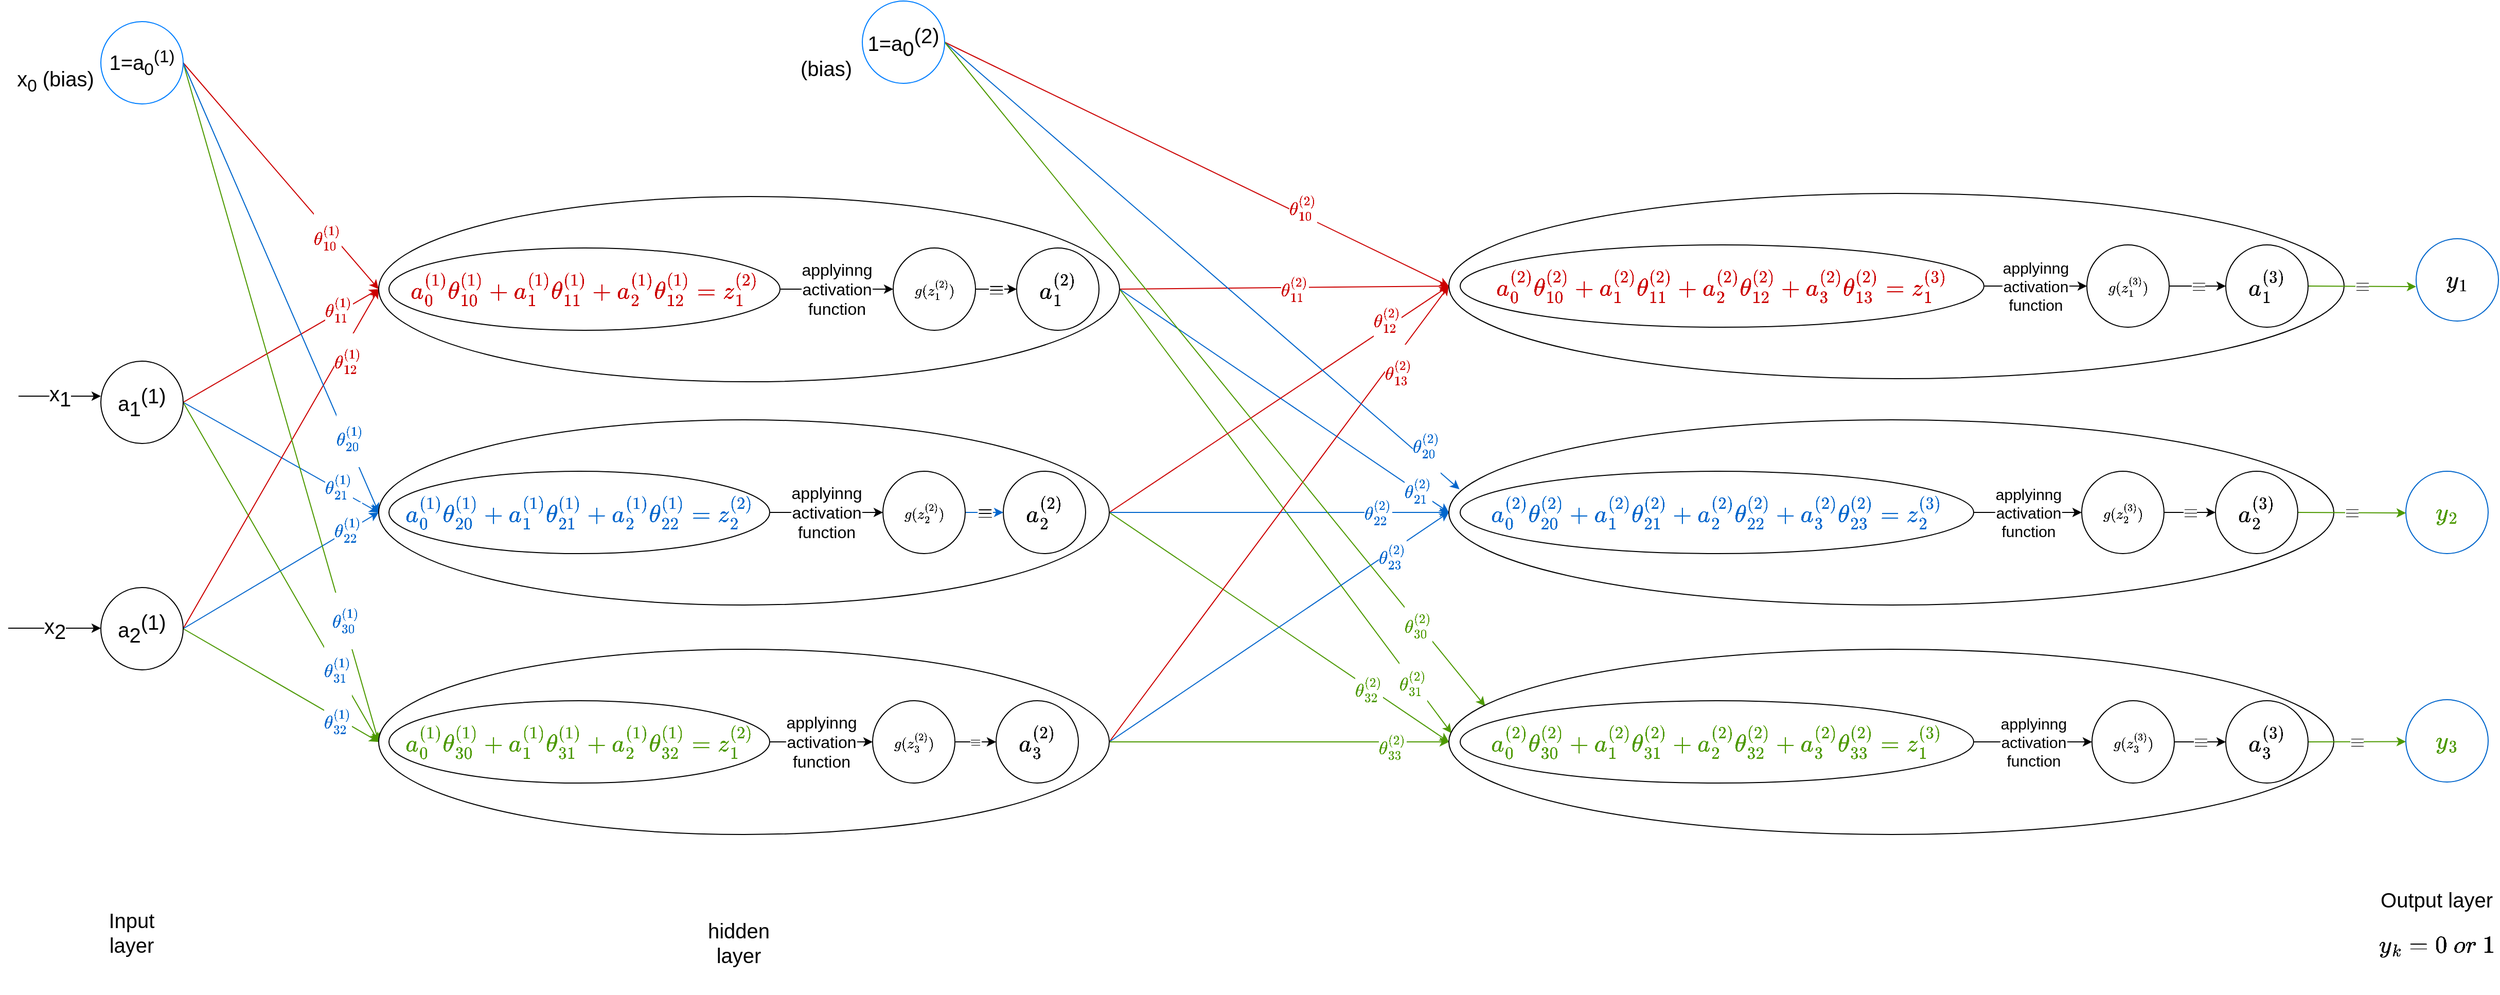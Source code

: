 <mxfile version="15.8.6" type="github"><diagram id="VyA0AeQF5QRsjexPXfWL" name="Page-1"><mxGraphModel dx="2703" dy="2691" grid="1" gridSize="10" guides="1" tooltips="1" connect="1" arrows="1" fold="1" page="1" pageScale="1" pageWidth="850" pageHeight="1100" math="1" shadow="0"><root><mxCell id="0"/><mxCell id="1" parent="0"/><mxCell id="X6QC9SdZ1MSR72HXPm9W-1" value="$$\theta_{11}^{(1)}$$" style="rounded=0;orthogonalLoop=1;jettySize=auto;html=1;exitX=1;exitY=0.5;exitDx=0;exitDy=0;entryX=0;entryY=0.5;entryDx=0;entryDy=0;strokeColor=#CC0000;fontColor=#CC0000;fontSize=15;" edge="1" parent="1" source="X6QC9SdZ1MSR72HXPm9W-3" target="X6QC9SdZ1MSR72HXPm9W-14"><mxGeometry x="0.593" y="3" relative="1" as="geometry"><mxPoint x="1" as="offset"/></mxGeometry></mxCell><mxCell id="X6QC9SdZ1MSR72HXPm9W-2" style="edgeStyle=none;rounded=0;orthogonalLoop=1;jettySize=auto;html=1;exitX=1;exitY=0.5;exitDx=0;exitDy=0;entryX=0;entryY=0.5;entryDx=0;entryDy=0;strokeColor=#0066CC;" edge="1" parent="1" source="X6QC9SdZ1MSR72HXPm9W-3" target="X6QC9SdZ1MSR72HXPm9W-23"><mxGeometry relative="1" as="geometry"><mxPoint x="425" y="200" as="targetPoint"/></mxGeometry></mxCell><mxCell id="X6QC9SdZ1MSR72HXPm9W-46" value="$$\theta_{21}^{(1)}$$" style="edgeLabel;html=1;align=center;verticalAlign=middle;resizable=0;points=[];fontColor=#0066CC;fontSize=15;" vertex="1" connectable="0" parent="X6QC9SdZ1MSR72HXPm9W-2"><mxGeometry x="0.389" relative="1" as="geometry"><mxPoint x="19" y="7" as="offset"/></mxGeometry></mxCell><mxCell id="X6QC9SdZ1MSR72HXPm9W-49" style="edgeStyle=none;rounded=0;orthogonalLoop=1;jettySize=auto;html=1;exitX=1;exitY=0.5;exitDx=0;exitDy=0;entryX=0;entryY=0.5;entryDx=0;entryDy=0;fontColor=#0066CC;strokeColor=#4D9900;" edge="1" parent="1" source="X6QC9SdZ1MSR72HXPm9W-3" target="X6QC9SdZ1MSR72HXPm9W-36"><mxGeometry relative="1" as="geometry"/></mxCell><mxCell id="X6QC9SdZ1MSR72HXPm9W-52" value="$$\theta_{31}^{(1)}$$" style="edgeLabel;html=1;align=center;verticalAlign=middle;resizable=0;points=[];fontColor=#0066CC;fontSize=15;" vertex="1" connectable="0" parent="X6QC9SdZ1MSR72HXPm9W-49"><mxGeometry x="0.445" y="5" relative="1" as="geometry"><mxPoint x="8" y="24" as="offset"/></mxGeometry></mxCell><mxCell id="X6QC9SdZ1MSR72HXPm9W-3" value="a&lt;sub style=&quot;font-size: 20px;&quot;&gt;1&lt;/sub&gt;&lt;sup style=&quot;font-size: 20px;&quot;&gt;(1)&lt;/sup&gt;" style="ellipse;whiteSpace=wrap;html=1;aspect=fixed;fontSize=20;" vertex="1" parent="1"><mxGeometry x="140" y="130" width="80" height="80" as="geometry"/></mxCell><mxCell id="X6QC9SdZ1MSR72HXPm9W-4" value="&lt;span style=&quot;font-family: helvetica; font-size: 15px; font-style: normal; font-weight: 400; letter-spacing: normal; text-align: center; text-indent: 0px; text-transform: none; word-spacing: 0px; background-color: rgb(255, 255, 255); display: inline; float: none;&quot;&gt;$$\theta_{12}^{(1)}$$&lt;/span&gt;" style="edgeStyle=none;rounded=0;orthogonalLoop=1;jettySize=auto;html=1;exitX=1;exitY=0.5;exitDx=0;exitDy=0;entryX=0;entryY=0.5;entryDx=0;entryDy=0;strokeColor=#CC0000;fontColor=#CC0000;fontSize=15;" edge="1" parent="1" source="X6QC9SdZ1MSR72HXPm9W-6" target="X6QC9SdZ1MSR72HXPm9W-14"><mxGeometry x="0.603" y="-9" relative="1" as="geometry"><mxPoint as="offset"/></mxGeometry></mxCell><mxCell id="X6QC9SdZ1MSR72HXPm9W-5" style="edgeStyle=none;rounded=0;orthogonalLoop=1;jettySize=auto;html=1;exitX=1;exitY=0.5;exitDx=0;exitDy=0;entryX=0;entryY=0.5;entryDx=0;entryDy=0;strokeColor=#0066CC;" edge="1" parent="1" source="X6QC9SdZ1MSR72HXPm9W-6" target="X6QC9SdZ1MSR72HXPm9W-23"><mxGeometry relative="1" as="geometry"><mxPoint x="425" y="200" as="targetPoint"/></mxGeometry></mxCell><mxCell id="X6QC9SdZ1MSR72HXPm9W-47" value="$$\theta_{22}^{(1)}$$" style="edgeLabel;html=1;align=center;verticalAlign=middle;resizable=0;points=[];fontColor=#0066CC;fontSize=15;" vertex="1" connectable="0" parent="X6QC9SdZ1MSR72HXPm9W-5"><mxGeometry x="0.224" y="-3" relative="1" as="geometry"><mxPoint x="42" y="-30" as="offset"/></mxGeometry></mxCell><mxCell id="X6QC9SdZ1MSR72HXPm9W-50" style="edgeStyle=none;rounded=0;orthogonalLoop=1;jettySize=auto;html=1;exitX=1;exitY=0.5;exitDx=0;exitDy=0;entryX=0;entryY=0.5;entryDx=0;entryDy=0;fontColor=#0066CC;strokeColor=#4D9900;" edge="1" parent="1" source="X6QC9SdZ1MSR72HXPm9W-6" target="X6QC9SdZ1MSR72HXPm9W-36"><mxGeometry relative="1" as="geometry"/></mxCell><mxCell id="X6QC9SdZ1MSR72HXPm9W-53" value="$$\theta_{32}^{(1)}$$" style="edgeLabel;html=1;align=center;verticalAlign=middle;resizable=0;points=[];fontColor=#0066CC;fontSize=15;" vertex="1" connectable="0" parent="X6QC9SdZ1MSR72HXPm9W-50"><mxGeometry x="0.361" y="2" relative="1" as="geometry"><mxPoint x="19" y="17" as="offset"/></mxGeometry></mxCell><mxCell id="X6QC9SdZ1MSR72HXPm9W-6" value="a&lt;sub style=&quot;font-size: 20px;&quot;&gt;2&lt;/sub&gt;&lt;sup style=&quot;font-size: 20px;&quot;&gt;(1)&lt;/sup&gt;" style="ellipse;whiteSpace=wrap;html=1;aspect=fixed;fontSize=20;" vertex="1" parent="1"><mxGeometry x="140" y="350" width="80" height="80" as="geometry"/></mxCell><mxCell id="X6QC9SdZ1MSR72HXPm9W-7" value="x&lt;sub style=&quot;font-size: 20px;&quot;&gt;1&lt;/sub&gt;" style="endArrow=classic;html=1;rounded=0;entryX=0;entryY=0.425;entryDx=0;entryDy=0;entryPerimeter=0;fontSize=20;" edge="1" parent="1" target="X6QC9SdZ1MSR72HXPm9W-3"><mxGeometry width="50" height="50" relative="1" as="geometry"><mxPoint x="60" y="164" as="sourcePoint"/><mxPoint x="130" y="150" as="targetPoint"/></mxGeometry></mxCell><mxCell id="X6QC9SdZ1MSR72HXPm9W-8" value="x&lt;sub style=&quot;font-size: 20px;&quot;&gt;2&lt;br style=&quot;font-size: 20px;&quot;&gt;&lt;/sub&gt;" style="endArrow=classic;html=1;rounded=0;fontSize=20;" edge="1" parent="1"><mxGeometry width="50" height="50" relative="1" as="geometry"><mxPoint x="50" y="389.5" as="sourcePoint"/><mxPoint x="140" y="389.5" as="targetPoint"/></mxGeometry></mxCell><mxCell id="X6QC9SdZ1MSR72HXPm9W-9" value="&lt;font color=&quot;#cc0000&quot; style=&quot;font-size: 15px;&quot;&gt;$$\theta_{10}^{(1)}$$&lt;/font&gt;" style="edgeStyle=none;rounded=0;orthogonalLoop=1;jettySize=auto;html=1;exitX=1;exitY=0.5;exitDx=0;exitDy=0;entryX=0;entryY=0.5;entryDx=0;entryDy=0;fillColor=#CC0000;strokeColor=#CC0000;fontSize=15;" edge="1" parent="1" source="X6QC9SdZ1MSR72HXPm9W-10" target="X6QC9SdZ1MSR72HXPm9W-14"><mxGeometry x="0.515" y="-5" relative="1" as="geometry"><mxPoint as="offset"/></mxGeometry></mxCell><mxCell id="X6QC9SdZ1MSR72HXPm9W-48" style="rounded=0;orthogonalLoop=1;jettySize=auto;html=1;exitX=1;exitY=0.5;exitDx=0;exitDy=0;entryX=0;entryY=0.5;entryDx=0;entryDy=0;fontColor=#0066CC;strokeColor=#4D9900;" edge="1" parent="1" source="X6QC9SdZ1MSR72HXPm9W-10" target="X6QC9SdZ1MSR72HXPm9W-36"><mxGeometry relative="1" as="geometry"/></mxCell><mxCell id="X6QC9SdZ1MSR72HXPm9W-51" value="$$\theta_{30}^{(1)}$$" style="edgeLabel;html=1;align=center;verticalAlign=middle;resizable=0;points=[];fontColor=#0066CC;fontSize=15;" vertex="1" connectable="0" parent="X6QC9SdZ1MSR72HXPm9W-48"><mxGeometry x="0.642" y="2" relative="1" as="geometry"><mxPoint as="offset"/></mxGeometry></mxCell><mxCell id="X6QC9SdZ1MSR72HXPm9W-10" value="&lt;font style=&quot;font-size: 20px&quot;&gt;1=a&lt;sub&gt;0&lt;/sub&gt;&lt;sup&gt;(1)&lt;/sup&gt;&lt;/font&gt;" style="ellipse;whiteSpace=wrap;html=1;aspect=fixed;strokeColor=#007FFF;" vertex="1" parent="1"><mxGeometry x="140" y="-200" width="80" height="80" as="geometry"/></mxCell><mxCell id="X6QC9SdZ1MSR72HXPm9W-11" value="&lt;font style=&quot;font-size: 20px&quot;&gt;x&lt;sub&gt;0&lt;/sub&gt;&amp;nbsp;(bias)&lt;/font&gt;" style="text;html=1;strokeColor=none;fillColor=none;align=center;verticalAlign=middle;whiteSpace=wrap;rounded=0;" vertex="1" parent="1"><mxGeometry x="66" y="-157" width="60" height="30" as="geometry"/></mxCell><mxCell id="X6QC9SdZ1MSR72HXPm9W-75" style="edgeStyle=none;rounded=0;orthogonalLoop=1;jettySize=auto;html=1;exitX=1;exitY=0.5;exitDx=0;exitDy=0;entryX=0;entryY=0.5;entryDx=0;entryDy=0;fontColor=#4D9900;strokeColor=#CC0000;" edge="1" parent="1" source="X6QC9SdZ1MSR72HXPm9W-14" target="X6QC9SdZ1MSR72HXPm9W-54"><mxGeometry relative="1" as="geometry"/></mxCell><mxCell id="X6QC9SdZ1MSR72HXPm9W-80" value="&lt;span style=&quot;color: rgb(204, 0, 0); font-size: 15px;&quot;&gt;$$\theta_{11}^{(2)}$$&lt;/span&gt;" style="edgeLabel;html=1;align=center;verticalAlign=middle;resizable=0;points=[];fontColor=#4D9900;fontSize=15;" vertex="1" connectable="0" parent="X6QC9SdZ1MSR72HXPm9W-75"><mxGeometry x="0.063" y="-1" relative="1" as="geometry"><mxPoint as="offset"/></mxGeometry></mxCell><mxCell id="X6QC9SdZ1MSR72HXPm9W-96" style="edgeStyle=none;rounded=0;orthogonalLoop=1;jettySize=auto;html=1;exitX=1;exitY=0.5;exitDx=0;exitDy=0;entryX=0;entryY=0.5;entryDx=0;entryDy=0;fontColor=#0066CC;strokeColor=#0066CC;" edge="1" parent="1" source="X6QC9SdZ1MSR72HXPm9W-14" target="X6QC9SdZ1MSR72HXPm9W-83"><mxGeometry relative="1" as="geometry"/></mxCell><mxCell id="X6QC9SdZ1MSR72HXPm9W-100" value="$$\theta_{21}^{(2)}$$" style="edgeLabel;html=1;align=center;verticalAlign=middle;resizable=0;points=[];fontColor=#0066CC;fontSize=15;" vertex="1" connectable="0" parent="X6QC9SdZ1MSR72HXPm9W-96"><mxGeometry x="0.777" y="-1" relative="1" as="geometry"><mxPoint x="6" y="2" as="offset"/></mxGeometry></mxCell><mxCell id="X6QC9SdZ1MSR72HXPm9W-109" style="edgeStyle=none;rounded=0;orthogonalLoop=1;jettySize=auto;html=1;exitX=1;exitY=0.5;exitDx=0;exitDy=0;entryX=0.003;entryY=0.453;entryDx=0;entryDy=0;entryPerimeter=0;fontColor=#0066CC;strokeColor=#4D9900;" edge="1" parent="1" source="X6QC9SdZ1MSR72HXPm9W-14" target="X6QC9SdZ1MSR72HXPm9W-89"><mxGeometry relative="1" as="geometry"/></mxCell><mxCell id="X6QC9SdZ1MSR72HXPm9W-110" value="&lt;font color=&quot;#4d9900&quot;&gt;$$\theta_{31}^{(2)}$$&lt;/font&gt;" style="edgeLabel;html=1;align=center;verticalAlign=middle;resizable=0;points=[];fontColor=#0066CC;fontSize=15;" vertex="1" connectable="0" parent="X6QC9SdZ1MSR72HXPm9W-109"><mxGeometry x="0.759" y="-1" relative="1" as="geometry"><mxPoint x="2" y="2" as="offset"/></mxGeometry></mxCell><mxCell id="X6QC9SdZ1MSR72HXPm9W-14" value="" style="ellipse;whiteSpace=wrap;html=1;strokeColor=#000000;shadow=0;" vertex="1" parent="1"><mxGeometry x="410" y="-30" width="720" height="180" as="geometry"/></mxCell><mxCell id="X6QC9SdZ1MSR72HXPm9W-15" style="edgeStyle=none;rounded=0;orthogonalLoop=1;jettySize=auto;html=1;exitX=1;exitY=0.5;exitDx=0;exitDy=0;entryX=0;entryY=0.5;entryDx=0;entryDy=0;strokeColor=#0066CC;" edge="1" parent="1" source="X6QC9SdZ1MSR72HXPm9W-10" target="X6QC9SdZ1MSR72HXPm9W-23"><mxGeometry relative="1" as="geometry"><mxPoint x="425" y="200" as="targetPoint"/></mxGeometry></mxCell><mxCell id="X6QC9SdZ1MSR72HXPm9W-45" value="$$\theta_{20}^{(1)}$$" style="edgeLabel;html=1;align=center;verticalAlign=middle;resizable=0;points=[];fontColor=#0066CC;fontSize=15;" vertex="1" connectable="0" parent="X6QC9SdZ1MSR72HXPm9W-15"><mxGeometry x="0.552" y="5" relative="1" as="geometry"><mxPoint x="10" y="27" as="offset"/></mxGeometry></mxCell><mxCell id="X6QC9SdZ1MSR72HXPm9W-19" value="&lt;font style=&quot;font-size: 16px&quot;&gt;applyinng&lt;br&gt;activation&lt;br&gt;function&lt;/font&gt;" style="edgeStyle=orthogonalEdgeStyle;rounded=0;orthogonalLoop=1;jettySize=auto;html=1;exitX=1;exitY=0.5;exitDx=0;exitDy=0;" edge="1" parent="1" source="X6QC9SdZ1MSR72HXPm9W-16" target="X6QC9SdZ1MSR72HXPm9W-18"><mxGeometry relative="1" as="geometry"/></mxCell><mxCell id="X6QC9SdZ1MSR72HXPm9W-16" value="&lt;span style=&quot;font-size: 20px; background-color: rgb(255, 255, 255);&quot;&gt;$$a_{0}^{(1)}\theta_{10}^{(1)}+a_{1}^{(1)}\theta_{11}^{(1)} + a_{2}^{(1)}\theta_{12}^{(1)} = z_{1}^{(2)}$$&lt;/span&gt;" style="ellipse;whiteSpace=wrap;html=1;shadow=0;fontColor=#CC0000;strokeColor=#000000;fontSize=20;" vertex="1" parent="1"><mxGeometry x="420" y="20" width="380" height="80" as="geometry"/></mxCell><mxCell id="X6QC9SdZ1MSR72HXPm9W-22" value="&lt;font style=&quot;font-size: 16px&quot;&gt;$$\equiv$$&lt;/font&gt;" style="edgeStyle=orthogonalEdgeStyle;rounded=0;orthogonalLoop=1;jettySize=auto;html=1;exitX=1;exitY=0.5;exitDx=0;exitDy=0;entryX=0;entryY=0.5;entryDx=0;entryDy=0;" edge="1" parent="1" source="X6QC9SdZ1MSR72HXPm9W-18" target="X6QC9SdZ1MSR72HXPm9W-21"><mxGeometry relative="1" as="geometry"/></mxCell><mxCell id="X6QC9SdZ1MSR72HXPm9W-18" value="$$g(z_{1}^{(2)})$$" style="ellipse;whiteSpace=wrap;html=1;aspect=fixed;" vertex="1" parent="1"><mxGeometry x="910" y="20" width="80" height="80" as="geometry"/></mxCell><mxCell id="X6QC9SdZ1MSR72HXPm9W-21" value="$$a_{1}^{(2)}$$" style="ellipse;whiteSpace=wrap;html=1;aspect=fixed;fontSize=20;" vertex="1" parent="1"><mxGeometry x="1030" y="20" width="80" height="80" as="geometry"/></mxCell><mxCell id="X6QC9SdZ1MSR72HXPm9W-76" style="edgeStyle=none;rounded=0;orthogonalLoop=1;jettySize=auto;html=1;exitX=1;exitY=0.5;exitDx=0;exitDy=0;entryX=0;entryY=0.5;entryDx=0;entryDy=0;fontColor=#4D9900;strokeColor=#CC0000;" edge="1" parent="1" source="X6QC9SdZ1MSR72HXPm9W-23" target="X6QC9SdZ1MSR72HXPm9W-54"><mxGeometry relative="1" as="geometry"/></mxCell><mxCell id="X6QC9SdZ1MSR72HXPm9W-81" value="&lt;span style=&quot;color: rgb(204, 0, 0); font-size: 15px;&quot;&gt;$$\theta_{12}^{(2)}$$&lt;/span&gt;" style="edgeLabel;html=1;align=center;verticalAlign=middle;resizable=0;points=[];fontColor=#4D9900;fontSize=15;" vertex="1" connectable="0" parent="X6QC9SdZ1MSR72HXPm9W-76"><mxGeometry x="0.215" y="1" relative="1" as="geometry"><mxPoint x="70" y="-53" as="offset"/></mxGeometry></mxCell><mxCell id="X6QC9SdZ1MSR72HXPm9W-97" style="edgeStyle=none;rounded=0;orthogonalLoop=1;jettySize=auto;html=1;exitX=1;exitY=0.5;exitDx=0;exitDy=0;fontColor=#0066CC;strokeColor=#0066CC;entryX=0;entryY=0.5;entryDx=0;entryDy=0;" edge="1" parent="1" source="X6QC9SdZ1MSR72HXPm9W-23" target="X6QC9SdZ1MSR72HXPm9W-83"><mxGeometry relative="1" as="geometry"><mxPoint x="1270" y="277.286" as="targetPoint"/></mxGeometry></mxCell><mxCell id="X6QC9SdZ1MSR72HXPm9W-101" value="$$\theta_{22}^{(2)}$$" style="edgeLabel;html=1;align=center;verticalAlign=middle;resizable=0;points=[];fontColor=#0066CC;fontSize=15;" vertex="1" connectable="0" parent="X6QC9SdZ1MSR72HXPm9W-97"><mxGeometry x="0.711" y="-2" relative="1" as="geometry"><mxPoint x="-22" y="-2" as="offset"/></mxGeometry></mxCell><mxCell id="X6QC9SdZ1MSR72HXPm9W-104" style="edgeStyle=none;rounded=0;orthogonalLoop=1;jettySize=auto;html=1;exitX=1;exitY=0.5;exitDx=0;exitDy=0;entryX=0;entryY=0.5;entryDx=0;entryDy=0;fontColor=#0066CC;strokeColor=#4D9900;" edge="1" parent="1" source="X6QC9SdZ1MSR72HXPm9W-23" target="X6QC9SdZ1MSR72HXPm9W-89"><mxGeometry relative="1" as="geometry"/></mxCell><mxCell id="X6QC9SdZ1MSR72HXPm9W-107" value="$$\theta_{32}^{(2)}$$" style="edgeLabel;html=1;align=center;verticalAlign=middle;resizable=0;points=[];fontColor=#4D9900;fontSize=15;" vertex="1" connectable="0" parent="X6QC9SdZ1MSR72HXPm9W-104"><mxGeometry x="0.682" relative="1" as="geometry"><mxPoint x="-26" y="-16" as="offset"/></mxGeometry></mxCell><mxCell id="X6QC9SdZ1MSR72HXPm9W-23" value="" style="ellipse;whiteSpace=wrap;html=1;strokeColor=#000000;shadow=0;" vertex="1" parent="1"><mxGeometry x="410" y="187" width="710" height="180" as="geometry"/></mxCell><mxCell id="X6QC9SdZ1MSR72HXPm9W-24" value="&lt;font style=&quot;font-size: 16px&quot;&gt;applyinng&lt;br&gt;activation&lt;br&gt;function&lt;/font&gt;" style="edgeStyle=orthogonalEdgeStyle;rounded=0;orthogonalLoop=1;jettySize=auto;html=1;exitX=1;exitY=0.5;exitDx=0;exitDy=0;" edge="1" parent="1" source="X6QC9SdZ1MSR72HXPm9W-25" target="X6QC9SdZ1MSR72HXPm9W-27"><mxGeometry relative="1" as="geometry"/></mxCell><mxCell id="X6QC9SdZ1MSR72HXPm9W-25" value="&lt;span style=&quot;background-color: rgb(255 , 255 , 255)&quot;&gt;&lt;font color=&quot;#0066cc&quot; style=&quot;font-size: 20px&quot;&gt;$$a_{0}^{(1)}\theta_{20}^{(1)}+a_{1}^{(1)}\theta_{21}^{(1)} + a_{2}^{(1)}\theta_{22}^{(1)} = z_{2}^{(2)}$$&lt;/font&gt;&lt;/span&gt;" style="ellipse;whiteSpace=wrap;html=1;shadow=0;fontColor=#CC0000;strokeColor=#000000;" vertex="1" parent="1"><mxGeometry x="420" y="237" width="370" height="80" as="geometry"/></mxCell><mxCell id="X6QC9SdZ1MSR72HXPm9W-44" value="&lt;span style=&quot;color: rgb(0 , 0 , 0)&quot;&gt;&lt;font style=&quot;font-size: 16px&quot;&gt;$$\equiv$$&lt;/font&gt;&lt;/span&gt;" style="edgeStyle=orthogonalEdgeStyle;rounded=0;orthogonalLoop=1;jettySize=auto;html=1;exitX=1;exitY=0.5;exitDx=0;exitDy=0;entryX=0;entryY=0.5;entryDx=0;entryDy=0;fontColor=#0066CC;strokeColor=#0066CC;" edge="1" parent="1" source="X6QC9SdZ1MSR72HXPm9W-27" target="X6QC9SdZ1MSR72HXPm9W-28"><mxGeometry relative="1" as="geometry"/></mxCell><mxCell id="X6QC9SdZ1MSR72HXPm9W-27" value="$$g(z_{2}^{(2)})$$" style="ellipse;whiteSpace=wrap;html=1;aspect=fixed;" vertex="1" parent="1"><mxGeometry x="900" y="237" width="80" height="80" as="geometry"/></mxCell><mxCell id="X6QC9SdZ1MSR72HXPm9W-28" value="$$a_{2}^{(2)}$$" style="ellipse;whiteSpace=wrap;html=1;aspect=fixed;fontSize=20;" vertex="1" parent="1"><mxGeometry x="1017" y="237" width="80" height="80" as="geometry"/></mxCell><mxCell id="X6QC9SdZ1MSR72HXPm9W-78" style="edgeStyle=none;rounded=0;orthogonalLoop=1;jettySize=auto;html=1;exitX=1;exitY=0.5;exitDx=0;exitDy=0;entryX=0;entryY=0.5;entryDx=0;entryDy=0;fontColor=#4D9900;strokeColor=#CC0000;" edge="1" parent="1" source="X6QC9SdZ1MSR72HXPm9W-36" target="X6QC9SdZ1MSR72HXPm9W-54"><mxGeometry relative="1" as="geometry"/></mxCell><mxCell id="X6QC9SdZ1MSR72HXPm9W-82" value="&lt;span style=&quot;color: rgb(204, 0, 0); font-size: 15px;&quot;&gt;$$\theta_{13}^{(2)}$$&lt;/span&gt;" style="edgeLabel;html=1;align=center;verticalAlign=middle;resizable=0;points=[];fontColor=#4D9900;fontSize=15;" vertex="1" connectable="0" parent="X6QC9SdZ1MSR72HXPm9W-78"><mxGeometry x="0.132" y="-2" relative="1" as="geometry"><mxPoint x="92" y="-110" as="offset"/></mxGeometry></mxCell><mxCell id="X6QC9SdZ1MSR72HXPm9W-98" style="edgeStyle=none;rounded=0;orthogonalLoop=1;jettySize=auto;html=1;exitX=1;exitY=0.5;exitDx=0;exitDy=0;fontColor=#0066CC;strokeColor=#0066CC;entryX=0;entryY=0.5;entryDx=0;entryDy=0;" edge="1" parent="1" source="X6QC9SdZ1MSR72HXPm9W-36" target="X6QC9SdZ1MSR72HXPm9W-83"><mxGeometry relative="1" as="geometry"><mxPoint x="1270" y="280" as="targetPoint"/></mxGeometry></mxCell><mxCell id="X6QC9SdZ1MSR72HXPm9W-102" value="$$\theta_{23}^{(2)}$$" style="edgeLabel;html=1;align=center;verticalAlign=middle;resizable=0;points=[];fontColor=#0066CC;fontSize=15;" vertex="1" connectable="0" parent="X6QC9SdZ1MSR72HXPm9W-98"><mxGeometry x="0.649" y="-4" relative="1" as="geometry"><mxPoint as="offset"/></mxGeometry></mxCell><mxCell id="X6QC9SdZ1MSR72HXPm9W-105" style="edgeStyle=none;rounded=0;orthogonalLoop=1;jettySize=auto;html=1;exitX=1;exitY=0.5;exitDx=0;exitDy=0;entryX=0;entryY=0.5;entryDx=0;entryDy=0;fontColor=#0066CC;strokeColor=#4D9900;" edge="1" parent="1" source="X6QC9SdZ1MSR72HXPm9W-36" target="X6QC9SdZ1MSR72HXPm9W-89"><mxGeometry relative="1" as="geometry"/></mxCell><mxCell id="X6QC9SdZ1MSR72HXPm9W-108" value="$$\theta_{33}^{(2)}$$" style="edgeLabel;html=1;align=center;verticalAlign=middle;resizable=0;points=[];fontColor=#4D9900;fontSize=15;" vertex="1" connectable="0" parent="X6QC9SdZ1MSR72HXPm9W-105"><mxGeometry x="0.688" y="-2" relative="1" as="geometry"><mxPoint x="-4" y="3" as="offset"/></mxGeometry></mxCell><mxCell id="X6QC9SdZ1MSR72HXPm9W-36" value="" style="ellipse;whiteSpace=wrap;html=1;strokeColor=#000000;shadow=0;" vertex="1" parent="1"><mxGeometry x="410" y="410" width="710" height="180" as="geometry"/></mxCell><mxCell id="X6QC9SdZ1MSR72HXPm9W-37" value="&lt;font style=&quot;font-size: 16px&quot;&gt;applyinng&lt;br&gt;activation&lt;br&gt;function&lt;/font&gt;" style="edgeStyle=orthogonalEdgeStyle;rounded=0;orthogonalLoop=1;jettySize=auto;html=1;exitX=1;exitY=0.5;exitDx=0;exitDy=0;" edge="1" parent="1" source="X6QC9SdZ1MSR72HXPm9W-38" target="X6QC9SdZ1MSR72HXPm9W-40"><mxGeometry relative="1" as="geometry"/></mxCell><mxCell id="X6QC9SdZ1MSR72HXPm9W-38" value="&lt;span style=&quot;background-color: rgb(255 , 255 , 255)&quot;&gt;&lt;font color=&quot;#4d9900&quot; style=&quot;font-size: 20px&quot;&gt;$$a_{0}^{(1)}\theta_{30}^{(1)}+a_{1}^{(1)}\theta_{31}^{(1)} + a_{2}^{(1)}\theta_{32}^{(1)} = z_{1}^{(2)}$$&lt;/font&gt;&lt;/span&gt;" style="ellipse;whiteSpace=wrap;html=1;shadow=0;fontColor=#CC0000;strokeColor=#000000;" vertex="1" parent="1"><mxGeometry x="420" y="460" width="370" height="80" as="geometry"/></mxCell><mxCell id="X6QC9SdZ1MSR72HXPm9W-39" value="$$\equiv$$" style="edgeStyle=orthogonalEdgeStyle;rounded=0;orthogonalLoop=1;jettySize=auto;html=1;exitX=1;exitY=0.5;exitDx=0;exitDy=0;entryX=0;entryY=0.5;entryDx=0;entryDy=0;" edge="1" parent="1" source="X6QC9SdZ1MSR72HXPm9W-40" target="X6QC9SdZ1MSR72HXPm9W-41"><mxGeometry relative="1" as="geometry"/></mxCell><mxCell id="X6QC9SdZ1MSR72HXPm9W-40" value="$$g(z_{3}^{(2)})$$" style="ellipse;whiteSpace=wrap;html=1;aspect=fixed;" vertex="1" parent="1"><mxGeometry x="890" y="460" width="80" height="80" as="geometry"/></mxCell><mxCell id="X6QC9SdZ1MSR72HXPm9W-41" value="$$a_{3}^{(2)}$$" style="ellipse;whiteSpace=wrap;html=1;aspect=fixed;fontSize=20;" vertex="1" parent="1"><mxGeometry x="1010" y="460" width="80" height="80" as="geometry"/></mxCell><mxCell id="X6QC9SdZ1MSR72HXPm9W-54" value="" style="ellipse;whiteSpace=wrap;html=1;strokeColor=#000000;shadow=0;" vertex="1" parent="1"><mxGeometry x="1450" y="-33" width="870" height="180" as="geometry"/></mxCell><mxCell id="X6QC9SdZ1MSR72HXPm9W-55" value="&lt;font style=&quot;font-size: 15px&quot;&gt;applyinng&lt;br style=&quot;font-size: 15px;&quot;&gt;activation&lt;br style=&quot;font-size: 15px;&quot;&gt;function&lt;/font&gt;" style="edgeStyle=orthogonalEdgeStyle;rounded=0;orthogonalLoop=1;jettySize=auto;html=1;exitX=1;exitY=0.5;exitDx=0;exitDy=0;fontSize=15;" edge="1" parent="1" source="X6QC9SdZ1MSR72HXPm9W-56" target="X6QC9SdZ1MSR72HXPm9W-58"><mxGeometry relative="1" as="geometry"/></mxCell><mxCell id="X6QC9SdZ1MSR72HXPm9W-56" value="&lt;span style=&quot;background-color: rgb(255 , 255 , 255)&quot;&gt;&lt;font style=&quot;font-size: 20px&quot;&gt;$$a_{0}^{(2)}\theta_{10}^{(2)}+a_{1}^{(2)}\theta_{11}^{(2)} + a_{2}^{(2)}\theta_{12}^{(2)} + a_{3}^{(2)}\theta_{13}^{(2)} = z_{1}^{(3)}$$&lt;/font&gt;&lt;/span&gt;" style="ellipse;whiteSpace=wrap;html=1;shadow=0;fontColor=#CC0000;strokeColor=#000000;" vertex="1" parent="1"><mxGeometry x="1461" y="17" width="509" height="80" as="geometry"/></mxCell><mxCell id="X6QC9SdZ1MSR72HXPm9W-57" value="&lt;font style=&quot;font-size: 15px&quot;&gt;$$\equiv$$&lt;/font&gt;" style="edgeStyle=orthogonalEdgeStyle;rounded=0;orthogonalLoop=1;jettySize=auto;html=1;exitX=1;exitY=0.5;exitDx=0;exitDy=0;entryX=0;entryY=0.5;entryDx=0;entryDy=0;fontSize=15;" edge="1" parent="1" source="X6QC9SdZ1MSR72HXPm9W-58" target="X6QC9SdZ1MSR72HXPm9W-59"><mxGeometry relative="1" as="geometry"/></mxCell><mxCell id="X6QC9SdZ1MSR72HXPm9W-58" value="$$g(z_{1}^{(3)})$$" style="ellipse;whiteSpace=wrap;html=1;aspect=fixed;" vertex="1" parent="1"><mxGeometry x="2070" y="17" width="80" height="80" as="geometry"/></mxCell><mxCell id="X6QC9SdZ1MSR72HXPm9W-114" value="&lt;meta charset=&quot;utf-8&quot;&gt;&lt;span style=&quot;color: rgb(0, 0, 0); font-family: helvetica; font-size: 15px; font-style: normal; font-weight: 400; letter-spacing: normal; text-align: center; text-indent: 0px; text-transform: none; word-spacing: 0px; background-color: rgb(255, 255, 255); display: inline; float: none;&quot;&gt;$$\equiv$$&lt;/span&gt;" style="edgeStyle=none;rounded=0;orthogonalLoop=1;jettySize=auto;html=1;exitX=1;exitY=0.5;exitDx=0;exitDy=0;fontSize=15;fontColor=#4D9900;strokeColor=#4D9900;" edge="1" parent="1" source="X6QC9SdZ1MSR72HXPm9W-59"><mxGeometry relative="1" as="geometry"><mxPoint x="2390" y="57.556" as="targetPoint"/></mxGeometry></mxCell><mxCell id="X6QC9SdZ1MSR72HXPm9W-59" value="&lt;font style=&quot;font-size: 20px&quot;&gt;$$a_{1}^{(3)}$$&lt;/font&gt;" style="ellipse;whiteSpace=wrap;html=1;aspect=fixed;" vertex="1" parent="1"><mxGeometry x="2205" y="17" width="80" height="80" as="geometry"/></mxCell><mxCell id="X6QC9SdZ1MSR72HXPm9W-74" style="edgeStyle=none;rounded=0;orthogonalLoop=1;jettySize=auto;html=1;exitX=1;exitY=0.5;exitDx=0;exitDy=0;entryX=0;entryY=0.5;entryDx=0;entryDy=0;fontColor=#4D9900;strokeColor=#CC0000;" edge="1" parent="1" source="X6QC9SdZ1MSR72HXPm9W-72" target="X6QC9SdZ1MSR72HXPm9W-54"><mxGeometry relative="1" as="geometry"/></mxCell><mxCell id="X6QC9SdZ1MSR72HXPm9W-79" value="&lt;span style=&quot;color: rgb(204, 0, 0); font-size: 15px;&quot;&gt;$$\theta_{10}^{(2)}$$&lt;/span&gt;" style="edgeLabel;html=1;align=center;verticalAlign=middle;resizable=0;points=[];fontColor=#4D9900;fontSize=15;" vertex="1" connectable="0" parent="X6QC9SdZ1MSR72HXPm9W-74"><mxGeometry x="0.406" y="6" relative="1" as="geometry"><mxPoint x="1" as="offset"/></mxGeometry></mxCell><mxCell id="X6QC9SdZ1MSR72HXPm9W-95" style="edgeStyle=none;rounded=0;orthogonalLoop=1;jettySize=auto;html=1;exitX=1;exitY=0.5;exitDx=0;exitDy=0;entryX=0.012;entryY=0.375;entryDx=0;entryDy=0;fontColor=#4D9900;strokeColor=#0066CC;entryPerimeter=0;" edge="1" parent="1" source="X6QC9SdZ1MSR72HXPm9W-72" target="X6QC9SdZ1MSR72HXPm9W-83"><mxGeometry relative="1" as="geometry"/></mxCell><mxCell id="X6QC9SdZ1MSR72HXPm9W-99" value="$$\theta_{20}^{(2)}$$" style="edgeLabel;html=1;align=center;verticalAlign=middle;resizable=0;points=[];fontColor=#0066CC;fontSize=15;" vertex="1" connectable="0" parent="X6QC9SdZ1MSR72HXPm9W-95"><mxGeometry x="0.868" y="4" relative="1" as="geometry"><mxPoint x="-2" y="-11" as="offset"/></mxGeometry></mxCell><mxCell id="X6QC9SdZ1MSR72HXPm9W-103" style="edgeStyle=none;rounded=0;orthogonalLoop=1;jettySize=auto;html=1;exitX=1;exitY=0.5;exitDx=0;exitDy=0;entryX=0.041;entryY=0.307;entryDx=0;entryDy=0;entryPerimeter=0;fontColor=#0066CC;strokeColor=#4D9900;" edge="1" parent="1" source="X6QC9SdZ1MSR72HXPm9W-72" target="X6QC9SdZ1MSR72HXPm9W-89"><mxGeometry relative="1" as="geometry"/></mxCell><mxCell id="X6QC9SdZ1MSR72HXPm9W-106" value="&lt;font color=&quot;#4d9900&quot;&gt;$$\theta_{30}^{(2)}$$&lt;/font&gt;" style="edgeLabel;html=1;align=center;verticalAlign=middle;resizable=0;points=[];fontColor=#0066CC;fontSize=15;" vertex="1" connectable="0" parent="X6QC9SdZ1MSR72HXPm9W-103"><mxGeometry x="0.754" y="-2" relative="1" as="geometry"><mxPoint x="1" as="offset"/></mxGeometry></mxCell><mxCell id="X6QC9SdZ1MSR72HXPm9W-72" value="1=a&lt;sub style=&quot;font-size: 20px;&quot;&gt;0&lt;/sub&gt;&lt;sup style=&quot;font-size: 20px;&quot;&gt;(2)&lt;/sup&gt;" style="ellipse;whiteSpace=wrap;html=1;aspect=fixed;strokeColor=#007FFF;fontSize=20;" vertex="1" parent="1"><mxGeometry x="880" y="-220" width="80" height="80" as="geometry"/></mxCell><mxCell id="X6QC9SdZ1MSR72HXPm9W-73" value="(bias)" style="text;html=1;strokeColor=none;fillColor=none;align=center;verticalAlign=middle;whiteSpace=wrap;rounded=0;fontSize=20;" vertex="1" parent="1"><mxGeometry x="815" y="-170" width="60" height="30" as="geometry"/></mxCell><mxCell id="X6QC9SdZ1MSR72HXPm9W-83" value="" style="ellipse;whiteSpace=wrap;html=1;strokeColor=#000000;shadow=0;" vertex="1" parent="1"><mxGeometry x="1450" y="187" width="860" height="180" as="geometry"/></mxCell><mxCell id="X6QC9SdZ1MSR72HXPm9W-84" value="&lt;font style=&quot;font-size: 15px&quot;&gt;applyinng&lt;br style=&quot;font-size: 15px;&quot;&gt;activation&lt;br style=&quot;font-size: 15px;&quot;&gt;function&lt;/font&gt;" style="edgeStyle=orthogonalEdgeStyle;rounded=0;orthogonalLoop=1;jettySize=auto;html=1;exitX=1;exitY=0.5;exitDx=0;exitDy=0;fontSize=15;" edge="1" parent="1" source="X6QC9SdZ1MSR72HXPm9W-85" target="X6QC9SdZ1MSR72HXPm9W-87"><mxGeometry relative="1" as="geometry"/></mxCell><mxCell id="X6QC9SdZ1MSR72HXPm9W-85" value="&lt;span style=&quot;background-color: rgb(255 , 255 , 255)&quot;&gt;&lt;font color=&quot;#0066cc&quot; style=&quot;font-size: 20px&quot;&gt;$$a_{0}^{(2)}\theta_{20}^{(2)}+a_{1}^{(2)}\theta_{21}^{(2)} + a_{2}^{(2)}\theta_{22}^{(2)} + a_{3}^{(2)}\theta_{23}^{(2)} = z_{2}^{(3)}$$&lt;/font&gt;&lt;/span&gt;" style="ellipse;whiteSpace=wrap;html=1;shadow=0;fontColor=#CC0000;strokeColor=#000000;" vertex="1" parent="1"><mxGeometry x="1461" y="237" width="499" height="80" as="geometry"/></mxCell><mxCell id="X6QC9SdZ1MSR72HXPm9W-86" value="$$\equiv$$" style="edgeStyle=orthogonalEdgeStyle;rounded=0;orthogonalLoop=1;jettySize=auto;html=1;exitX=1;exitY=0.5;exitDx=0;exitDy=0;entryX=0;entryY=0.5;entryDx=0;entryDy=0;fontSize=15;" edge="1" parent="1" source="X6QC9SdZ1MSR72HXPm9W-87" target="X6QC9SdZ1MSR72HXPm9W-88"><mxGeometry relative="1" as="geometry"/></mxCell><mxCell id="X6QC9SdZ1MSR72HXPm9W-87" value="$$g(z_{2}^{(3)})$$" style="ellipse;whiteSpace=wrap;html=1;aspect=fixed;" vertex="1" parent="1"><mxGeometry x="2065" y="237" width="80" height="80" as="geometry"/></mxCell><mxCell id="X6QC9SdZ1MSR72HXPm9W-115" value="&lt;meta charset=&quot;utf-8&quot;&gt;&lt;span style=&quot;color: rgb(0, 0, 0); font-family: helvetica; font-size: 15px; font-style: normal; font-weight: 400; letter-spacing: normal; text-align: center; text-indent: 0px; text-transform: none; word-spacing: 0px; background-color: rgb(255, 255, 255); display: inline; float: none;&quot;&gt;$$\equiv$$&lt;/span&gt;" style="edgeStyle=none;rounded=0;orthogonalLoop=1;jettySize=auto;html=1;exitX=1;exitY=0.5;exitDx=0;exitDy=0;fontSize=15;fontColor=#4D9900;strokeColor=#4D9900;" edge="1" parent="1" source="X6QC9SdZ1MSR72HXPm9W-88"><mxGeometry relative="1" as="geometry"><mxPoint x="2380" y="277.556" as="targetPoint"/></mxGeometry></mxCell><mxCell id="X6QC9SdZ1MSR72HXPm9W-88" value="&lt;font style=&quot;font-size: 20px&quot;&gt;$$a_{2}^{(3)}$$&lt;/font&gt;" style="ellipse;whiteSpace=wrap;html=1;aspect=fixed;" vertex="1" parent="1"><mxGeometry x="2195" y="237" width="80" height="80" as="geometry"/></mxCell><mxCell id="X6QC9SdZ1MSR72HXPm9W-89" value="" style="ellipse;whiteSpace=wrap;html=1;strokeColor=#000000;shadow=0;" vertex="1" parent="1"><mxGeometry x="1450" y="410" width="860" height="180" as="geometry"/></mxCell><mxCell id="X6QC9SdZ1MSR72HXPm9W-90" value="applyinng&lt;br style=&quot;font-size: 15px;&quot;&gt;activation&lt;br style=&quot;font-size: 15px;&quot;&gt;function" style="edgeStyle=orthogonalEdgeStyle;rounded=0;orthogonalLoop=1;jettySize=auto;html=1;exitX=1;exitY=0.5;exitDx=0;exitDy=0;fontSize=15;" edge="1" parent="1" source="X6QC9SdZ1MSR72HXPm9W-91" target="X6QC9SdZ1MSR72HXPm9W-93"><mxGeometry relative="1" as="geometry"/></mxCell><mxCell id="X6QC9SdZ1MSR72HXPm9W-91" value="&lt;span style=&quot;font-size: 20px; background-color: rgb(255, 255, 255);&quot;&gt;&lt;font color=&quot;#4d9900&quot; style=&quot;font-size: 20px;&quot;&gt;$$a_{0}^{(2)}\theta_{30}^{(2)}+a_{1}^{(2)}\theta_{31}^{(2)} + a_{2}^{(2)}\theta_{32}^{(2)} + a_{3}^{(2)}\theta_{33}^{(2)} = z_{1}^{(3)}$$&lt;/font&gt;&lt;/span&gt;" style="ellipse;whiteSpace=wrap;html=1;shadow=0;fontColor=#CC0000;strokeColor=#000000;fontSize=20;" vertex="1" parent="1"><mxGeometry x="1461" y="460" width="499" height="80" as="geometry"/></mxCell><mxCell id="X6QC9SdZ1MSR72HXPm9W-92" value="$$\equiv$$" style="edgeStyle=orthogonalEdgeStyle;rounded=0;orthogonalLoop=1;jettySize=auto;html=1;exitX=1;exitY=0.5;exitDx=0;exitDy=0;entryX=0;entryY=0.5;entryDx=0;entryDy=0;fontSize=15;" edge="1" parent="1" source="X6QC9SdZ1MSR72HXPm9W-93" target="X6QC9SdZ1MSR72HXPm9W-94"><mxGeometry relative="1" as="geometry"/></mxCell><mxCell id="X6QC9SdZ1MSR72HXPm9W-93" value="$$g(z_{3}^{(3)})$$" style="ellipse;whiteSpace=wrap;html=1;aspect=fixed;" vertex="1" parent="1"><mxGeometry x="2075" y="460" width="80" height="80" as="geometry"/></mxCell><mxCell id="X6QC9SdZ1MSR72HXPm9W-116" value="&lt;meta charset=&quot;utf-8&quot;&gt;&lt;span style=&quot;color: rgb(0, 0, 0); font-family: helvetica; font-size: 15px; font-style: normal; font-weight: 400; letter-spacing: normal; text-align: center; text-indent: 0px; text-transform: none; word-spacing: 0px; background-color: rgb(255, 255, 255); display: inline; float: none;&quot;&gt;$$\equiv$$&lt;/span&gt;" style="edgeStyle=none;rounded=0;orthogonalLoop=1;jettySize=auto;html=1;exitX=1;exitY=0.5;exitDx=0;exitDy=0;fontSize=15;fontColor=#4D9900;strokeColor=#4D9900;" edge="1" parent="1" source="X6QC9SdZ1MSR72HXPm9W-94"><mxGeometry relative="1" as="geometry"><mxPoint x="2380" y="499.778" as="targetPoint"/></mxGeometry></mxCell><mxCell id="X6QC9SdZ1MSR72HXPm9W-94" value="$$a_{3}^{(3)}$$" style="ellipse;whiteSpace=wrap;html=1;aspect=fixed;fontSize=20;" vertex="1" parent="1"><mxGeometry x="2205" y="460" width="80" height="80" as="geometry"/></mxCell><mxCell id="X6QC9SdZ1MSR72HXPm9W-117" value="$$y_1$$" style="ellipse;whiteSpace=wrap;html=1;aspect=fixed;fontSize=20;fontColor=#000000;strokeColor=#0066CC;" vertex="1" parent="1"><mxGeometry x="2390" y="11" width="80" height="80" as="geometry"/></mxCell><mxCell id="X6QC9SdZ1MSR72HXPm9W-118" value="$$y_2$$" style="ellipse;whiteSpace=wrap;html=1;aspect=fixed;fontSize=20;fontColor=#4D9900;strokeColor=#0066CC;" vertex="1" parent="1"><mxGeometry x="2380" y="237" width="80" height="80" as="geometry"/></mxCell><mxCell id="X6QC9SdZ1MSR72HXPm9W-119" value="$$y_3$$" style="ellipse;whiteSpace=wrap;html=1;aspect=fixed;fontSize=20;fontColor=#4D9900;strokeColor=#0066CC;" vertex="1" parent="1"><mxGeometry x="2380" y="459" width="80" height="80" as="geometry"/></mxCell><mxCell id="X6QC9SdZ1MSR72HXPm9W-120" value="Input layer" style="text;html=1;strokeColor=none;fillColor=none;align=center;verticalAlign=middle;whiteSpace=wrap;rounded=0;fontSize=20;fontColor=#000000;" vertex="1" parent="1"><mxGeometry x="140" y="670" width="60" height="30" as="geometry"/></mxCell><mxCell id="X6QC9SdZ1MSR72HXPm9W-121" value="hidden layer" style="text;html=1;strokeColor=none;fillColor=none;align=center;verticalAlign=middle;whiteSpace=wrap;rounded=0;fontSize=20;fontColor=#000000;" vertex="1" parent="1"><mxGeometry x="730" y="680" width="60" height="30" as="geometry"/></mxCell><mxCell id="X6QC9SdZ1MSR72HXPm9W-122" value="Output layer&lt;br&gt;$$y_k=0 \ or\ 1 $$" style="text;html=1;strokeColor=none;fillColor=none;align=center;verticalAlign=middle;whiteSpace=wrap;rounded=0;fontSize=20;fontColor=#000000;" vertex="1" parent="1"><mxGeometry x="2380" y="670" width="60" height="30" as="geometry"/></mxCell></root></mxGraphModel></diagram></mxfile>
